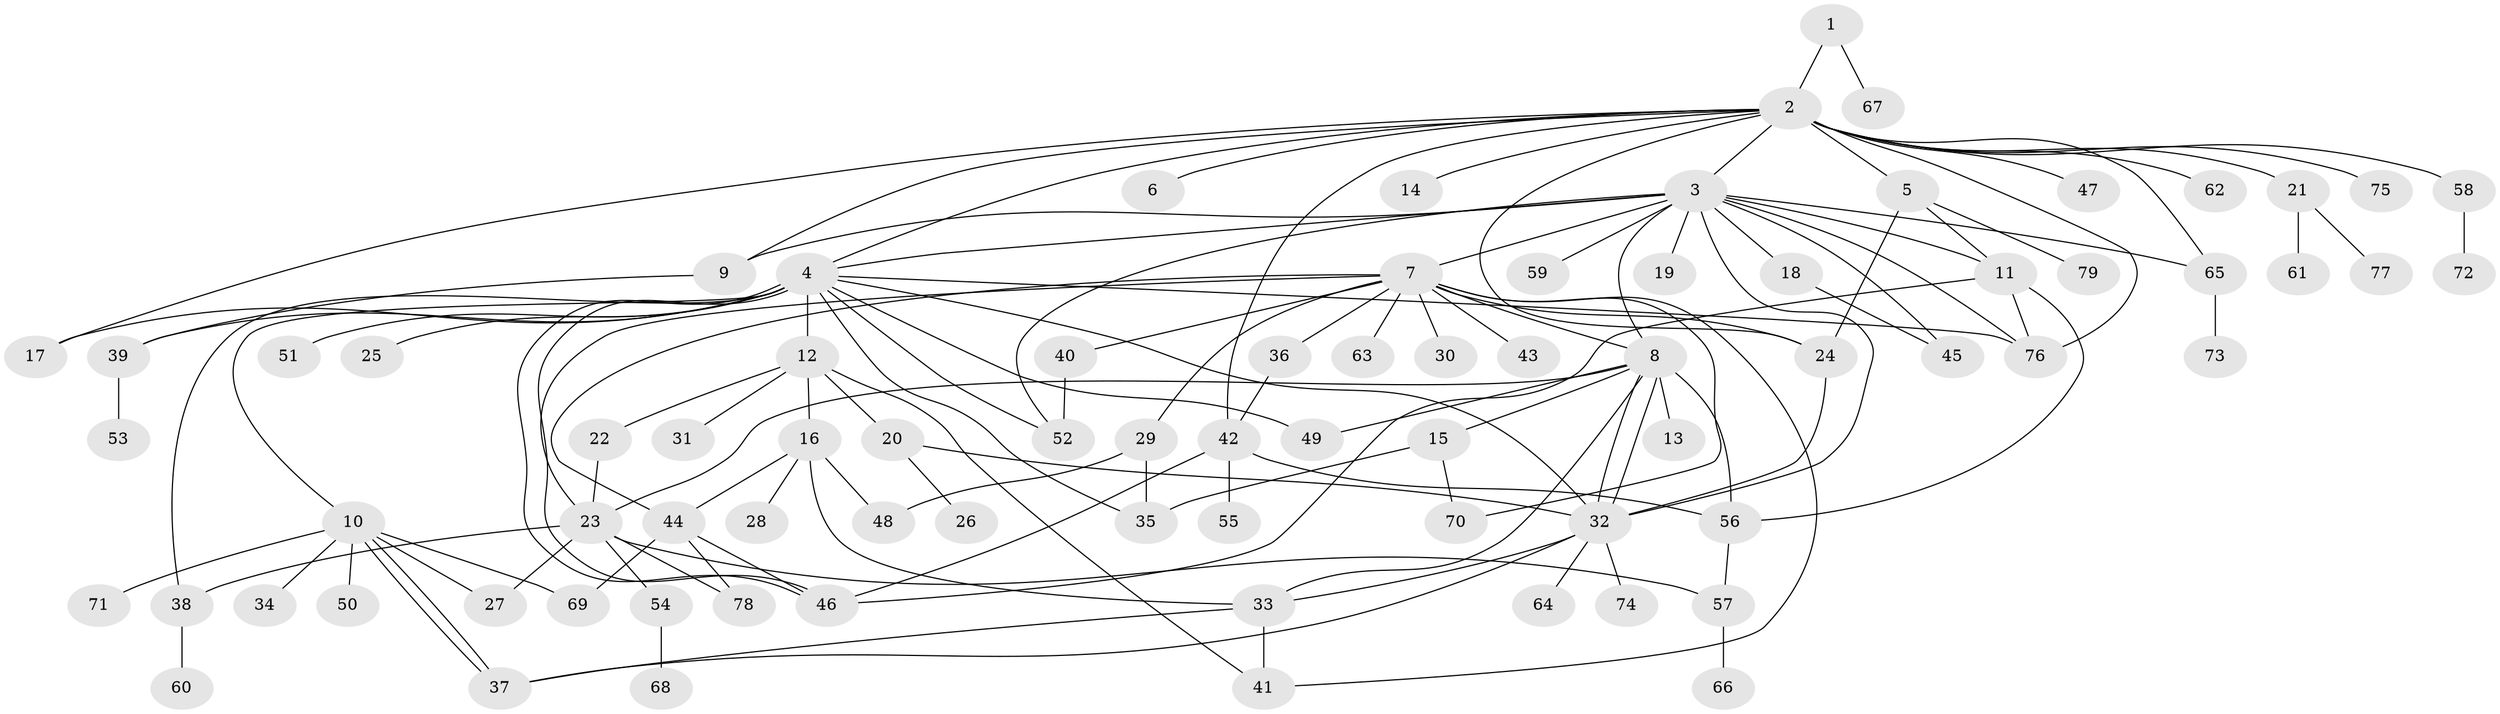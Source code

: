 // Generated by graph-tools (version 1.1) at 2025/11/02/27/25 16:11:09]
// undirected, 79 vertices, 125 edges
graph export_dot {
graph [start="1"]
  node [color=gray90,style=filled];
  1;
  2;
  3;
  4;
  5;
  6;
  7;
  8;
  9;
  10;
  11;
  12;
  13;
  14;
  15;
  16;
  17;
  18;
  19;
  20;
  21;
  22;
  23;
  24;
  25;
  26;
  27;
  28;
  29;
  30;
  31;
  32;
  33;
  34;
  35;
  36;
  37;
  38;
  39;
  40;
  41;
  42;
  43;
  44;
  45;
  46;
  47;
  48;
  49;
  50;
  51;
  52;
  53;
  54;
  55;
  56;
  57;
  58;
  59;
  60;
  61;
  62;
  63;
  64;
  65;
  66;
  67;
  68;
  69;
  70;
  71;
  72;
  73;
  74;
  75;
  76;
  77;
  78;
  79;
  1 -- 2;
  1 -- 67;
  2 -- 3;
  2 -- 4;
  2 -- 5;
  2 -- 6;
  2 -- 9;
  2 -- 14;
  2 -- 17;
  2 -- 21;
  2 -- 24;
  2 -- 42;
  2 -- 47;
  2 -- 58;
  2 -- 62;
  2 -- 65;
  2 -- 75;
  2 -- 76;
  3 -- 4;
  3 -- 7;
  3 -- 8;
  3 -- 9;
  3 -- 11;
  3 -- 18;
  3 -- 19;
  3 -- 32;
  3 -- 45;
  3 -- 52;
  3 -- 59;
  3 -- 65;
  3 -- 76;
  4 -- 10;
  4 -- 12;
  4 -- 17;
  4 -- 25;
  4 -- 32;
  4 -- 35;
  4 -- 38;
  4 -- 39;
  4 -- 46;
  4 -- 46;
  4 -- 49;
  4 -- 51;
  4 -- 52;
  4 -- 76;
  5 -- 11;
  5 -- 24;
  5 -- 79;
  7 -- 8;
  7 -- 23;
  7 -- 24;
  7 -- 29;
  7 -- 30;
  7 -- 36;
  7 -- 40;
  7 -- 41;
  7 -- 43;
  7 -- 44;
  7 -- 63;
  7 -- 70;
  8 -- 13;
  8 -- 15;
  8 -- 23;
  8 -- 32;
  8 -- 32;
  8 -- 33;
  8 -- 49;
  8 -- 56;
  9 -- 39;
  10 -- 27;
  10 -- 34;
  10 -- 37;
  10 -- 37;
  10 -- 50;
  10 -- 69;
  10 -- 71;
  11 -- 46;
  11 -- 56;
  11 -- 76;
  12 -- 16;
  12 -- 20;
  12 -- 22;
  12 -- 31;
  12 -- 41;
  15 -- 35;
  15 -- 70;
  16 -- 28;
  16 -- 33;
  16 -- 44;
  16 -- 48;
  18 -- 45;
  20 -- 26;
  20 -- 32;
  21 -- 61;
  21 -- 77;
  22 -- 23;
  23 -- 27;
  23 -- 38;
  23 -- 54;
  23 -- 57;
  23 -- 78;
  24 -- 32;
  29 -- 35;
  29 -- 48;
  32 -- 33;
  32 -- 37;
  32 -- 64;
  32 -- 74;
  33 -- 37;
  33 -- 41;
  36 -- 42;
  38 -- 60;
  39 -- 53;
  40 -- 52;
  42 -- 46;
  42 -- 55;
  42 -- 56;
  44 -- 46;
  44 -- 69;
  44 -- 78;
  54 -- 68;
  56 -- 57;
  57 -- 66;
  58 -- 72;
  65 -- 73;
}

